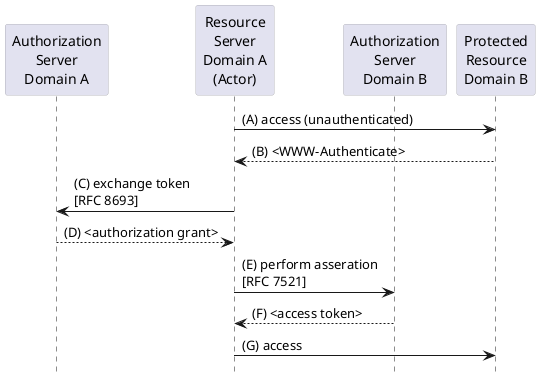 @startuml "example-rs"
hide footbox
skinparam {
    sequenceParticipantBorderThickness 0
}

participant ASa as "Authorization\nServer\nDomain A"
participant client as "Resource\nServer\nDomain A\n(Actor)"
participant ASb as "Authorization\nServer\nDomain B"
participant pr as "Protected\nResource\nDomain B"

client -> pr: (A) access (unauthenticated)
return (B) <WWW-Authenticate>

client -> ASa: (C) exchange token\n[RFC 8693]
return (D) <authorization grant>

client -> ASb: (E) perform asseration\n[RFC 7521]
return (F) <access token>

client -> pr: (G) access



@enduml